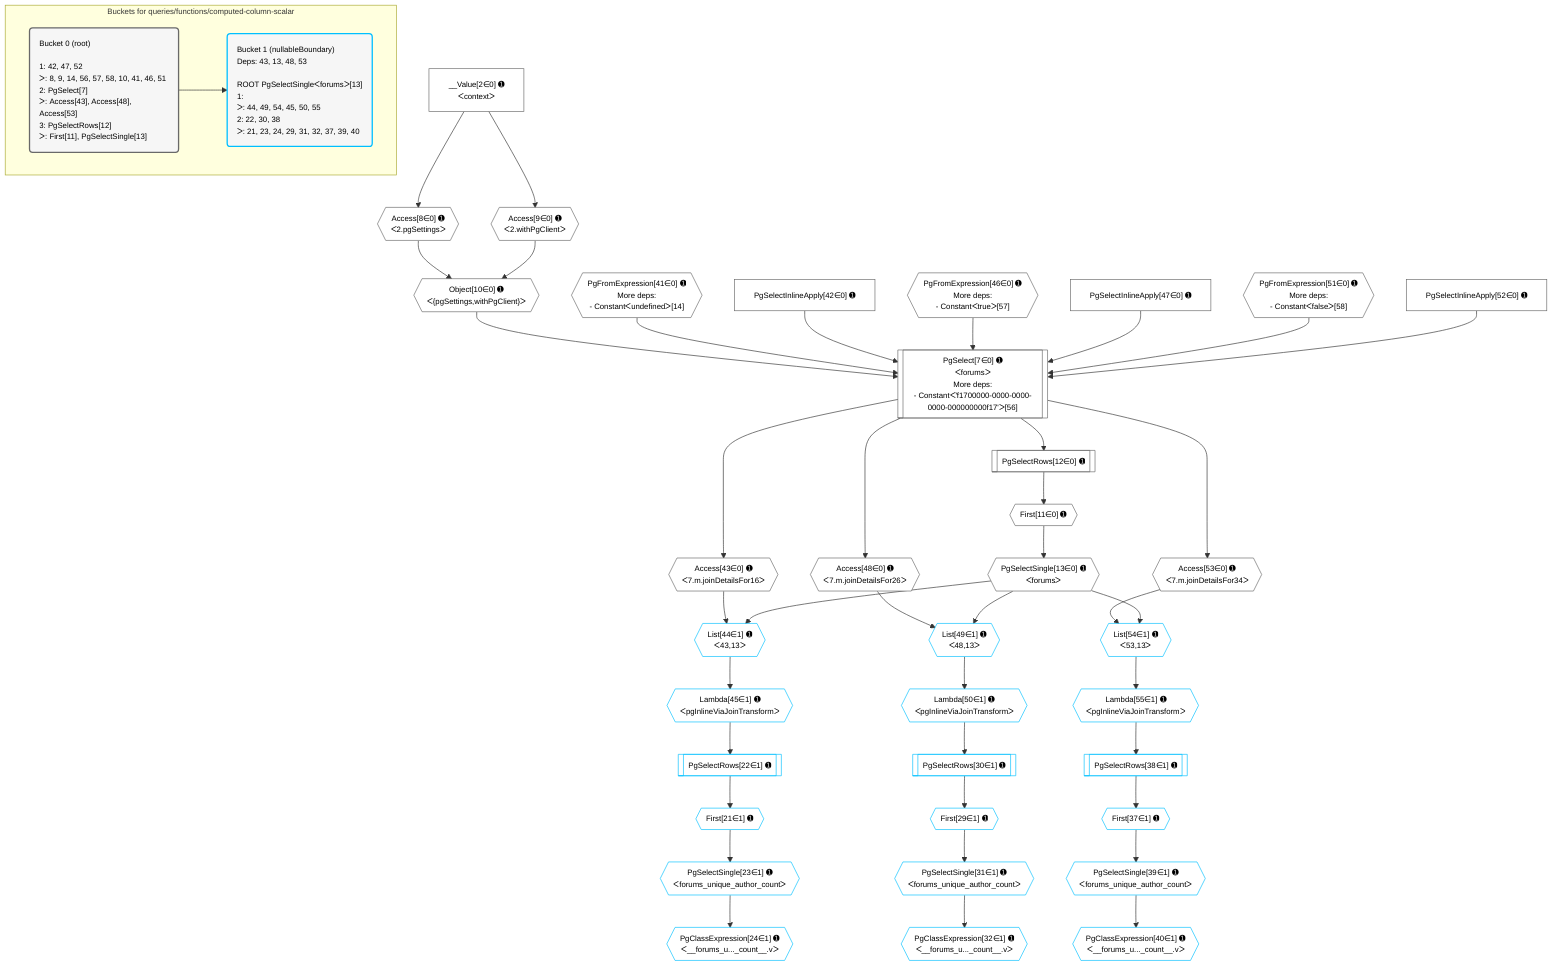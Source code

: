 %%{init: {'themeVariables': { 'fontSize': '12px'}}}%%
graph TD
    classDef path fill:#eee,stroke:#000,color:#000
    classDef plan fill:#fff,stroke-width:1px,color:#000
    classDef itemplan fill:#fff,stroke-width:2px,color:#000
    classDef unbatchedplan fill:#dff,stroke-width:1px,color:#000
    classDef sideeffectplan fill:#fcc,stroke-width:2px,color:#000
    classDef bucket fill:#f6f6f6,color:#000,stroke-width:2px,text-align:left

    subgraph "Buckets for queries/functions/computed-column-scalar"
    Bucket0("Bucket 0 (root)<br /><br />1: 42, 47, 52<br />ᐳ: 8, 9, 14, 56, 57, 58, 10, 41, 46, 51<br />2: PgSelect[7]<br />ᐳ: Access[43], Access[48], Access[53]<br />3: PgSelectRows[12]<br />ᐳ: First[11], PgSelectSingle[13]"):::bucket
    Bucket1("Bucket 1 (nullableBoundary)<br />Deps: 43, 13, 48, 53<br /><br />ROOT PgSelectSingleᐸforumsᐳ[13]<br />1: <br />ᐳ: 44, 49, 54, 45, 50, 55<br />2: 22, 30, 38<br />ᐳ: 21, 23, 24, 29, 31, 32, 37, 39, 40"):::bucket
    end
    Bucket0 --> Bucket1

    %% plan dependencies
    PgSelect7[["PgSelect[7∈0] ➊<br />ᐸforumsᐳ<br />More deps:<br />- Constantᐸ'f1700000-0000-0000-0000-000000000f17'ᐳ[56]"]]:::plan
    Object10{{"Object[10∈0] ➊<br />ᐸ{pgSettings,withPgClient}ᐳ"}}:::plan
    PgFromExpression41{{"PgFromExpression[41∈0] ➊<br />More deps:<br />- Constantᐸundefinedᐳ[14]"}}:::plan
    PgSelectInlineApply42["PgSelectInlineApply[42∈0] ➊"]:::plan
    PgFromExpression46{{"PgFromExpression[46∈0] ➊<br />More deps:<br />- Constantᐸtrueᐳ[57]"}}:::plan
    PgSelectInlineApply47["PgSelectInlineApply[47∈0] ➊"]:::plan
    PgFromExpression51{{"PgFromExpression[51∈0] ➊<br />More deps:<br />- Constantᐸfalseᐳ[58]"}}:::plan
    PgSelectInlineApply52["PgSelectInlineApply[52∈0] ➊"]:::plan
    Object10 & PgFromExpression41 & PgSelectInlineApply42 & PgFromExpression46 & PgSelectInlineApply47 & PgFromExpression51 & PgSelectInlineApply52 --> PgSelect7
    Access8{{"Access[8∈0] ➊<br />ᐸ2.pgSettingsᐳ"}}:::plan
    Access9{{"Access[9∈0] ➊<br />ᐸ2.withPgClientᐳ"}}:::plan
    Access8 & Access9 --> Object10
    __Value2["__Value[2∈0] ➊<br />ᐸcontextᐳ"]:::plan
    __Value2 --> Access8
    __Value2 --> Access9
    First11{{"First[11∈0] ➊"}}:::plan
    PgSelectRows12[["PgSelectRows[12∈0] ➊"]]:::plan
    PgSelectRows12 --> First11
    PgSelect7 --> PgSelectRows12
    PgSelectSingle13{{"PgSelectSingle[13∈0] ➊<br />ᐸforumsᐳ"}}:::plan
    First11 --> PgSelectSingle13
    Access43{{"Access[43∈0] ➊<br />ᐸ7.m.joinDetailsFor16ᐳ"}}:::plan
    PgSelect7 --> Access43
    Access48{{"Access[48∈0] ➊<br />ᐸ7.m.joinDetailsFor26ᐳ"}}:::plan
    PgSelect7 --> Access48
    Access53{{"Access[53∈0] ➊<br />ᐸ7.m.joinDetailsFor34ᐳ"}}:::plan
    PgSelect7 --> Access53
    List44{{"List[44∈1] ➊<br />ᐸ43,13ᐳ"}}:::plan
    Access43 & PgSelectSingle13 --> List44
    List49{{"List[49∈1] ➊<br />ᐸ48,13ᐳ"}}:::plan
    Access48 & PgSelectSingle13 --> List49
    List54{{"List[54∈1] ➊<br />ᐸ53,13ᐳ"}}:::plan
    Access53 & PgSelectSingle13 --> List54
    First21{{"First[21∈1] ➊"}}:::plan
    PgSelectRows22[["PgSelectRows[22∈1] ➊"]]:::plan
    PgSelectRows22 --> First21
    Lambda45{{"Lambda[45∈1] ➊<br />ᐸpgInlineViaJoinTransformᐳ"}}:::plan
    Lambda45 --> PgSelectRows22
    PgSelectSingle23{{"PgSelectSingle[23∈1] ➊<br />ᐸforums_unique_author_countᐳ"}}:::plan
    First21 --> PgSelectSingle23
    PgClassExpression24{{"PgClassExpression[24∈1] ➊<br />ᐸ__forums_u..._count__.vᐳ"}}:::plan
    PgSelectSingle23 --> PgClassExpression24
    First29{{"First[29∈1] ➊"}}:::plan
    PgSelectRows30[["PgSelectRows[30∈1] ➊"]]:::plan
    PgSelectRows30 --> First29
    Lambda50{{"Lambda[50∈1] ➊<br />ᐸpgInlineViaJoinTransformᐳ"}}:::plan
    Lambda50 --> PgSelectRows30
    PgSelectSingle31{{"PgSelectSingle[31∈1] ➊<br />ᐸforums_unique_author_countᐳ"}}:::plan
    First29 --> PgSelectSingle31
    PgClassExpression32{{"PgClassExpression[32∈1] ➊<br />ᐸ__forums_u..._count__.vᐳ"}}:::plan
    PgSelectSingle31 --> PgClassExpression32
    First37{{"First[37∈1] ➊"}}:::plan
    PgSelectRows38[["PgSelectRows[38∈1] ➊"]]:::plan
    PgSelectRows38 --> First37
    Lambda55{{"Lambda[55∈1] ➊<br />ᐸpgInlineViaJoinTransformᐳ"}}:::plan
    Lambda55 --> PgSelectRows38
    PgSelectSingle39{{"PgSelectSingle[39∈1] ➊<br />ᐸforums_unique_author_countᐳ"}}:::plan
    First37 --> PgSelectSingle39
    PgClassExpression40{{"PgClassExpression[40∈1] ➊<br />ᐸ__forums_u..._count__.vᐳ"}}:::plan
    PgSelectSingle39 --> PgClassExpression40
    List44 --> Lambda45
    List49 --> Lambda50
    List54 --> Lambda55

    %% define steps
    classDef bucket0 stroke:#696969
    class Bucket0,__Value2,PgSelect7,Access8,Access9,Object10,First11,PgSelectRows12,PgSelectSingle13,PgFromExpression41,PgSelectInlineApply42,Access43,PgFromExpression46,PgSelectInlineApply47,Access48,PgFromExpression51,PgSelectInlineApply52,Access53 bucket0
    classDef bucket1 stroke:#00bfff
    class Bucket1,First21,PgSelectRows22,PgSelectSingle23,PgClassExpression24,First29,PgSelectRows30,PgSelectSingle31,PgClassExpression32,First37,PgSelectRows38,PgSelectSingle39,PgClassExpression40,List44,Lambda45,List49,Lambda50,List54,Lambda55 bucket1